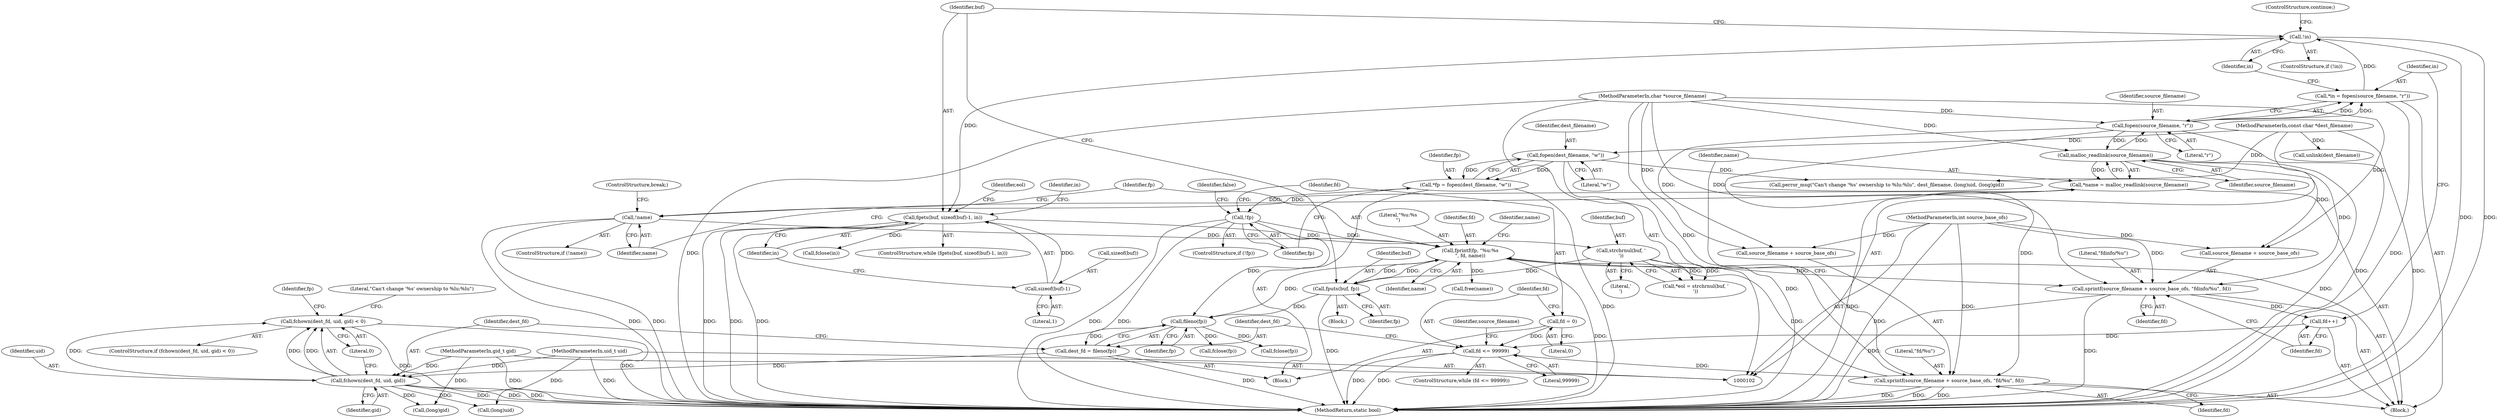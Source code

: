 digraph "0_abrt_80408e9e24a1c10f85fd969e1853e0f192157f92@API" {
"1000206" [label="(Call,fchown(dest_fd, uid, gid) < 0)"];
"1000207" [label="(Call,fchown(dest_fd, uid, gid))"];
"1000201" [label="(Call,dest_fd = fileno(fp))"];
"1000203" [label="(Call,fileno(fp))"];
"1000116" [label="(Call,!fp)"];
"1000110" [label="(Call,*fp = fopen(dest_filename, \"w\"))"];
"1000112" [label="(Call,fopen(dest_filename, \"w\"))"];
"1000103" [label="(MethodParameterIn,const char *dest_filename)"];
"1000195" [label="(Call,fputs(buf, fp))"];
"1000182" [label="(Call,strchrnul(buf, '\n'))"];
"1000171" [label="(Call,fgets(buf, sizeof(buf)-1, in))"];
"1000173" [label="(Call,sizeof(buf)-1)"];
"1000166" [label="(Call,!in)"];
"1000160" [label="(Call,*in = fopen(source_filename, \"r\"))"];
"1000162" [label="(Call,fopen(source_filename, \"r\"))"];
"1000104" [label="(MethodParameterIn,char *source_filename)"];
"1000138" [label="(Call,malloc_readlink(source_filename))"];
"1000144" [label="(Call,fprintf(fp, \"%u:%s\n\", fd, name))"];
"1000129" [label="(Call,sprintf(source_filename + source_base_ofs, \"fd/%u\", fd))"];
"1000105" [label="(MethodParameterIn,int source_base_ofs)"];
"1000125" [label="(Call,fd <= 99999)"];
"1000157" [label="(Call,fd++)"];
"1000151" [label="(Call,sprintf(source_filename + source_base_ofs, \"fdinfo/%u\", fd))"];
"1000121" [label="(Call,fd = 0)"];
"1000141" [label="(Call,!name)"];
"1000136" [label="(Call,*name = malloc_readlink(source_filename))"];
"1000106" [label="(MethodParameterIn,uid_t uid)"];
"1000107" [label="(MethodParameterIn,gid_t gid)"];
"1000224" [label="(Call,unlink(dest_filename))"];
"1000204" [label="(Identifier,fp)"];
"1000133" [label="(Literal,\"fd/%u\")"];
"1000124" [label="(ControlStructure,while (fd <= 99999))"];
"1000177" [label="(Identifier,in)"];
"1000137" [label="(Identifier,name)"];
"1000134" [label="(Identifier,fd)"];
"1000203" [label="(Call,fileno(fp))"];
"1000166" [label="(Call,!in)"];
"1000129" [label="(Call,sprintf(source_filename + source_base_ofs, \"fd/%u\", fd))"];
"1000183" [label="(Identifier,buf)"];
"1000127" [label="(Literal,99999)"];
"1000201" [label="(Call,dest_fd = fileno(fp))"];
"1000213" [label="(Call,perror_msg(\"Can't change '%s' ownership to %lu:%lu\", dest_filename, (long)uid, (long)gid))"];
"1000139" [label="(Identifier,source_filename)"];
"1000180" [label="(Call,*eol = strchrnul(buf, '\n'))"];
"1000172" [label="(Identifier,buf)"];
"1000181" [label="(Identifier,eol)"];
"1000222" [label="(Call,fclose(fp))"];
"1000131" [label="(Identifier,source_filename)"];
"1000199" [label="(Identifier,in)"];
"1000165" [label="(ControlStructure,if (!in))"];
"1000209" [label="(Identifier,uid)"];
"1000116" [label="(Call,!fp)"];
"1000173" [label="(Call,sizeof(buf)-1)"];
"1000168" [label="(ControlStructure,continue;)"];
"1000123" [label="(Literal,0)"];
"1000152" [label="(Call,source_filename + source_base_ofs)"];
"1000115" [label="(ControlStructure,if (!fp))"];
"1000119" [label="(Identifier,false)"];
"1000198" [label="(Call,fclose(in))"];
"1000140" [label="(ControlStructure,if (!name))"];
"1000105" [label="(MethodParameterIn,int source_base_ofs)"];
"1000162" [label="(Call,fopen(source_filename, \"r\"))"];
"1000138" [label="(Call,malloc_readlink(source_filename))"];
"1000157" [label="(Call,fd++)"];
"1000144" [label="(Call,fprintf(fp, \"%u:%s\n\", fd, name))"];
"1000229" [label="(Identifier,fp)"];
"1000117" [label="(Identifier,fp)"];
"1000107" [label="(MethodParameterIn,gid_t gid)"];
"1000148" [label="(Identifier,name)"];
"1000228" [label="(Call,fclose(fp))"];
"1000232" [label="(MethodReturn,static bool)"];
"1000216" [label="(Call,(long)uid)"];
"1000104" [label="(MethodParameterIn,char *source_filename)"];
"1000151" [label="(Call,sprintf(source_filename + source_base_ofs, \"fdinfo/%u\", fd))"];
"1000143" [label="(ControlStructure,break;)"];
"1000161" [label="(Identifier,in)"];
"1000114" [label="(Literal,\"w\")"];
"1000141" [label="(Call,!name)"];
"1000184" [label="(Literal,'\n')"];
"1000195" [label="(Call,fputs(buf, fp))"];
"1000155" [label="(Literal,\"fdinfo/%u\")"];
"1000142" [label="(Identifier,name)"];
"1000110" [label="(Call,*fp = fopen(dest_filename, \"w\"))"];
"1000211" [label="(Literal,0)"];
"1000108" [label="(Block,)"];
"1000197" [label="(Identifier,fp)"];
"1000126" [label="(Identifier,fd)"];
"1000176" [label="(Literal,1)"];
"1000170" [label="(ControlStructure,while (fgets(buf, sizeof(buf)-1, in)))"];
"1000146" [label="(Literal,\"%u:%s\n\")"];
"1000121" [label="(Call,fd = 0)"];
"1000112" [label="(Call,fopen(dest_filename, \"w\"))"];
"1000158" [label="(Identifier,fd)"];
"1000196" [label="(Identifier,buf)"];
"1000163" [label="(Identifier,source_filename)"];
"1000149" [label="(Call,free(name))"];
"1000122" [label="(Identifier,fd)"];
"1000147" [label="(Identifier,fd)"];
"1000207" [label="(Call,fchown(dest_fd, uid, gid))"];
"1000156" [label="(Identifier,fd)"];
"1000128" [label="(Block,)"];
"1000150" [label="(Identifier,name)"];
"1000210" [label="(Identifier,gid)"];
"1000125" [label="(Call,fd <= 99999)"];
"1000182" [label="(Call,strchrnul(buf, '\n'))"];
"1000174" [label="(Call,sizeof(buf))"];
"1000164" [label="(Literal,\"r\")"];
"1000219" [label="(Call,(long)gid)"];
"1000145" [label="(Identifier,fp)"];
"1000171" [label="(Call,fgets(buf, sizeof(buf)-1, in))"];
"1000214" [label="(Literal,\"Can't change '%s' ownership to %lu:%lu\")"];
"1000178" [label="(Block,)"];
"1000130" [label="(Call,source_filename + source_base_ofs)"];
"1000205" [label="(ControlStructure,if (fchown(dest_fd, uid, gid) < 0))"];
"1000103" [label="(MethodParameterIn,const char *dest_filename)"];
"1000106" [label="(MethodParameterIn,uid_t uid)"];
"1000111" [label="(Identifier,fp)"];
"1000206" [label="(Call,fchown(dest_fd, uid, gid) < 0)"];
"1000113" [label="(Identifier,dest_filename)"];
"1000208" [label="(Identifier,dest_fd)"];
"1000160" [label="(Call,*in = fopen(source_filename, \"r\"))"];
"1000202" [label="(Identifier,dest_fd)"];
"1000167" [label="(Identifier,in)"];
"1000136" [label="(Call,*name = malloc_readlink(source_filename))"];
"1000206" -> "1000205"  [label="AST: "];
"1000206" -> "1000211"  [label="CFG: "];
"1000207" -> "1000206"  [label="AST: "];
"1000211" -> "1000206"  [label="AST: "];
"1000214" -> "1000206"  [label="CFG: "];
"1000229" -> "1000206"  [label="CFG: "];
"1000206" -> "1000232"  [label="DDG: "];
"1000206" -> "1000232"  [label="DDG: "];
"1000207" -> "1000206"  [label="DDG: "];
"1000207" -> "1000206"  [label="DDG: "];
"1000207" -> "1000206"  [label="DDG: "];
"1000207" -> "1000210"  [label="CFG: "];
"1000208" -> "1000207"  [label="AST: "];
"1000209" -> "1000207"  [label="AST: "];
"1000210" -> "1000207"  [label="AST: "];
"1000211" -> "1000207"  [label="CFG: "];
"1000207" -> "1000232"  [label="DDG: "];
"1000207" -> "1000232"  [label="DDG: "];
"1000207" -> "1000232"  [label="DDG: "];
"1000201" -> "1000207"  [label="DDG: "];
"1000106" -> "1000207"  [label="DDG: "];
"1000107" -> "1000207"  [label="DDG: "];
"1000207" -> "1000216"  [label="DDG: "];
"1000207" -> "1000219"  [label="DDG: "];
"1000201" -> "1000108"  [label="AST: "];
"1000201" -> "1000203"  [label="CFG: "];
"1000202" -> "1000201"  [label="AST: "];
"1000203" -> "1000201"  [label="AST: "];
"1000208" -> "1000201"  [label="CFG: "];
"1000201" -> "1000232"  [label="DDG: "];
"1000203" -> "1000201"  [label="DDG: "];
"1000203" -> "1000204"  [label="CFG: "];
"1000204" -> "1000203"  [label="AST: "];
"1000116" -> "1000203"  [label="DDG: "];
"1000195" -> "1000203"  [label="DDG: "];
"1000144" -> "1000203"  [label="DDG: "];
"1000203" -> "1000222"  [label="DDG: "];
"1000203" -> "1000228"  [label="DDG: "];
"1000116" -> "1000115"  [label="AST: "];
"1000116" -> "1000117"  [label="CFG: "];
"1000117" -> "1000116"  [label="AST: "];
"1000119" -> "1000116"  [label="CFG: "];
"1000122" -> "1000116"  [label="CFG: "];
"1000116" -> "1000232"  [label="DDG: "];
"1000116" -> "1000232"  [label="DDG: "];
"1000110" -> "1000116"  [label="DDG: "];
"1000116" -> "1000144"  [label="DDG: "];
"1000110" -> "1000108"  [label="AST: "];
"1000110" -> "1000112"  [label="CFG: "];
"1000111" -> "1000110"  [label="AST: "];
"1000112" -> "1000110"  [label="AST: "];
"1000117" -> "1000110"  [label="CFG: "];
"1000110" -> "1000232"  [label="DDG: "];
"1000112" -> "1000110"  [label="DDG: "];
"1000112" -> "1000110"  [label="DDG: "];
"1000112" -> "1000114"  [label="CFG: "];
"1000113" -> "1000112"  [label="AST: "];
"1000114" -> "1000112"  [label="AST: "];
"1000112" -> "1000232"  [label="DDG: "];
"1000103" -> "1000112"  [label="DDG: "];
"1000112" -> "1000213"  [label="DDG: "];
"1000103" -> "1000102"  [label="AST: "];
"1000103" -> "1000232"  [label="DDG: "];
"1000103" -> "1000213"  [label="DDG: "];
"1000103" -> "1000224"  [label="DDG: "];
"1000195" -> "1000178"  [label="AST: "];
"1000195" -> "1000197"  [label="CFG: "];
"1000196" -> "1000195"  [label="AST: "];
"1000197" -> "1000195"  [label="AST: "];
"1000172" -> "1000195"  [label="CFG: "];
"1000195" -> "1000232"  [label="DDG: "];
"1000195" -> "1000144"  [label="DDG: "];
"1000182" -> "1000195"  [label="DDG: "];
"1000144" -> "1000195"  [label="DDG: "];
"1000182" -> "1000180"  [label="AST: "];
"1000182" -> "1000184"  [label="CFG: "];
"1000183" -> "1000182"  [label="AST: "];
"1000184" -> "1000182"  [label="AST: "];
"1000180" -> "1000182"  [label="CFG: "];
"1000182" -> "1000180"  [label="DDG: "];
"1000182" -> "1000180"  [label="DDG: "];
"1000171" -> "1000182"  [label="DDG: "];
"1000171" -> "1000170"  [label="AST: "];
"1000171" -> "1000177"  [label="CFG: "];
"1000172" -> "1000171"  [label="AST: "];
"1000173" -> "1000171"  [label="AST: "];
"1000177" -> "1000171"  [label="AST: "];
"1000181" -> "1000171"  [label="CFG: "];
"1000199" -> "1000171"  [label="CFG: "];
"1000171" -> "1000232"  [label="DDG: "];
"1000171" -> "1000232"  [label="DDG: "];
"1000171" -> "1000232"  [label="DDG: "];
"1000173" -> "1000171"  [label="DDG: "];
"1000166" -> "1000171"  [label="DDG: "];
"1000171" -> "1000198"  [label="DDG: "];
"1000173" -> "1000176"  [label="CFG: "];
"1000174" -> "1000173"  [label="AST: "];
"1000176" -> "1000173"  [label="AST: "];
"1000177" -> "1000173"  [label="CFG: "];
"1000166" -> "1000165"  [label="AST: "];
"1000166" -> "1000167"  [label="CFG: "];
"1000167" -> "1000166"  [label="AST: "];
"1000168" -> "1000166"  [label="CFG: "];
"1000172" -> "1000166"  [label="CFG: "];
"1000166" -> "1000232"  [label="DDG: "];
"1000166" -> "1000232"  [label="DDG: "];
"1000160" -> "1000166"  [label="DDG: "];
"1000160" -> "1000128"  [label="AST: "];
"1000160" -> "1000162"  [label="CFG: "];
"1000161" -> "1000160"  [label="AST: "];
"1000162" -> "1000160"  [label="AST: "];
"1000167" -> "1000160"  [label="CFG: "];
"1000160" -> "1000232"  [label="DDG: "];
"1000162" -> "1000160"  [label="DDG: "];
"1000162" -> "1000160"  [label="DDG: "];
"1000162" -> "1000164"  [label="CFG: "];
"1000163" -> "1000162"  [label="AST: "];
"1000164" -> "1000162"  [label="AST: "];
"1000162" -> "1000232"  [label="DDG: "];
"1000162" -> "1000129"  [label="DDG: "];
"1000162" -> "1000130"  [label="DDG: "];
"1000162" -> "1000138"  [label="DDG: "];
"1000104" -> "1000162"  [label="DDG: "];
"1000138" -> "1000162"  [label="DDG: "];
"1000104" -> "1000102"  [label="AST: "];
"1000104" -> "1000232"  [label="DDG: "];
"1000104" -> "1000129"  [label="DDG: "];
"1000104" -> "1000130"  [label="DDG: "];
"1000104" -> "1000138"  [label="DDG: "];
"1000104" -> "1000151"  [label="DDG: "];
"1000104" -> "1000152"  [label="DDG: "];
"1000138" -> "1000136"  [label="AST: "];
"1000138" -> "1000139"  [label="CFG: "];
"1000139" -> "1000138"  [label="AST: "];
"1000136" -> "1000138"  [label="CFG: "];
"1000138" -> "1000232"  [label="DDG: "];
"1000138" -> "1000136"  [label="DDG: "];
"1000138" -> "1000151"  [label="DDG: "];
"1000138" -> "1000152"  [label="DDG: "];
"1000144" -> "1000128"  [label="AST: "];
"1000144" -> "1000148"  [label="CFG: "];
"1000145" -> "1000144"  [label="AST: "];
"1000146" -> "1000144"  [label="AST: "];
"1000147" -> "1000144"  [label="AST: "];
"1000148" -> "1000144"  [label="AST: "];
"1000150" -> "1000144"  [label="CFG: "];
"1000144" -> "1000232"  [label="DDG: "];
"1000129" -> "1000144"  [label="DDG: "];
"1000141" -> "1000144"  [label="DDG: "];
"1000144" -> "1000149"  [label="DDG: "];
"1000144" -> "1000151"  [label="DDG: "];
"1000129" -> "1000128"  [label="AST: "];
"1000129" -> "1000134"  [label="CFG: "];
"1000130" -> "1000129"  [label="AST: "];
"1000133" -> "1000129"  [label="AST: "];
"1000134" -> "1000129"  [label="AST: "];
"1000137" -> "1000129"  [label="CFG: "];
"1000129" -> "1000232"  [label="DDG: "];
"1000129" -> "1000232"  [label="DDG: "];
"1000129" -> "1000232"  [label="DDG: "];
"1000105" -> "1000129"  [label="DDG: "];
"1000125" -> "1000129"  [label="DDG: "];
"1000105" -> "1000102"  [label="AST: "];
"1000105" -> "1000232"  [label="DDG: "];
"1000105" -> "1000130"  [label="DDG: "];
"1000105" -> "1000151"  [label="DDG: "];
"1000105" -> "1000152"  [label="DDG: "];
"1000125" -> "1000124"  [label="AST: "];
"1000125" -> "1000127"  [label="CFG: "];
"1000126" -> "1000125"  [label="AST: "];
"1000127" -> "1000125"  [label="AST: "];
"1000131" -> "1000125"  [label="CFG: "];
"1000202" -> "1000125"  [label="CFG: "];
"1000125" -> "1000232"  [label="DDG: "];
"1000125" -> "1000232"  [label="DDG: "];
"1000157" -> "1000125"  [label="DDG: "];
"1000121" -> "1000125"  [label="DDG: "];
"1000157" -> "1000128"  [label="AST: "];
"1000157" -> "1000158"  [label="CFG: "];
"1000158" -> "1000157"  [label="AST: "];
"1000161" -> "1000157"  [label="CFG: "];
"1000151" -> "1000157"  [label="DDG: "];
"1000151" -> "1000128"  [label="AST: "];
"1000151" -> "1000156"  [label="CFG: "];
"1000152" -> "1000151"  [label="AST: "];
"1000155" -> "1000151"  [label="AST: "];
"1000156" -> "1000151"  [label="AST: "];
"1000158" -> "1000151"  [label="CFG: "];
"1000151" -> "1000232"  [label="DDG: "];
"1000151" -> "1000232"  [label="DDG: "];
"1000121" -> "1000108"  [label="AST: "];
"1000121" -> "1000123"  [label="CFG: "];
"1000122" -> "1000121"  [label="AST: "];
"1000123" -> "1000121"  [label="AST: "];
"1000126" -> "1000121"  [label="CFG: "];
"1000141" -> "1000140"  [label="AST: "];
"1000141" -> "1000142"  [label="CFG: "];
"1000142" -> "1000141"  [label="AST: "];
"1000143" -> "1000141"  [label="CFG: "];
"1000145" -> "1000141"  [label="CFG: "];
"1000141" -> "1000232"  [label="DDG: "];
"1000141" -> "1000232"  [label="DDG: "];
"1000136" -> "1000141"  [label="DDG: "];
"1000136" -> "1000128"  [label="AST: "];
"1000137" -> "1000136"  [label="AST: "];
"1000142" -> "1000136"  [label="CFG: "];
"1000136" -> "1000232"  [label="DDG: "];
"1000106" -> "1000102"  [label="AST: "];
"1000106" -> "1000232"  [label="DDG: "];
"1000106" -> "1000216"  [label="DDG: "];
"1000107" -> "1000102"  [label="AST: "];
"1000107" -> "1000232"  [label="DDG: "];
"1000107" -> "1000219"  [label="DDG: "];
}
